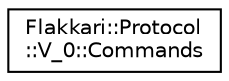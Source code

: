 digraph "Graphical Class Hierarchy"
{
 // LATEX_PDF_SIZE
  edge [fontname="Helvetica",fontsize="10",labelfontname="Helvetica",labelfontsize="10"];
  node [fontname="Helvetica",fontsize="10",shape=record];
  rankdir="LR";
  Node0 [label="Flakkari::Protocol\l::V_0::Commands",height=0.2,width=0.4,color="black", fillcolor="white", style="filled",URL="$d9/dbb/classFlakkari_1_1Protocol_1_1V__0_1_1Commands.html",tooltip=" "];
}
